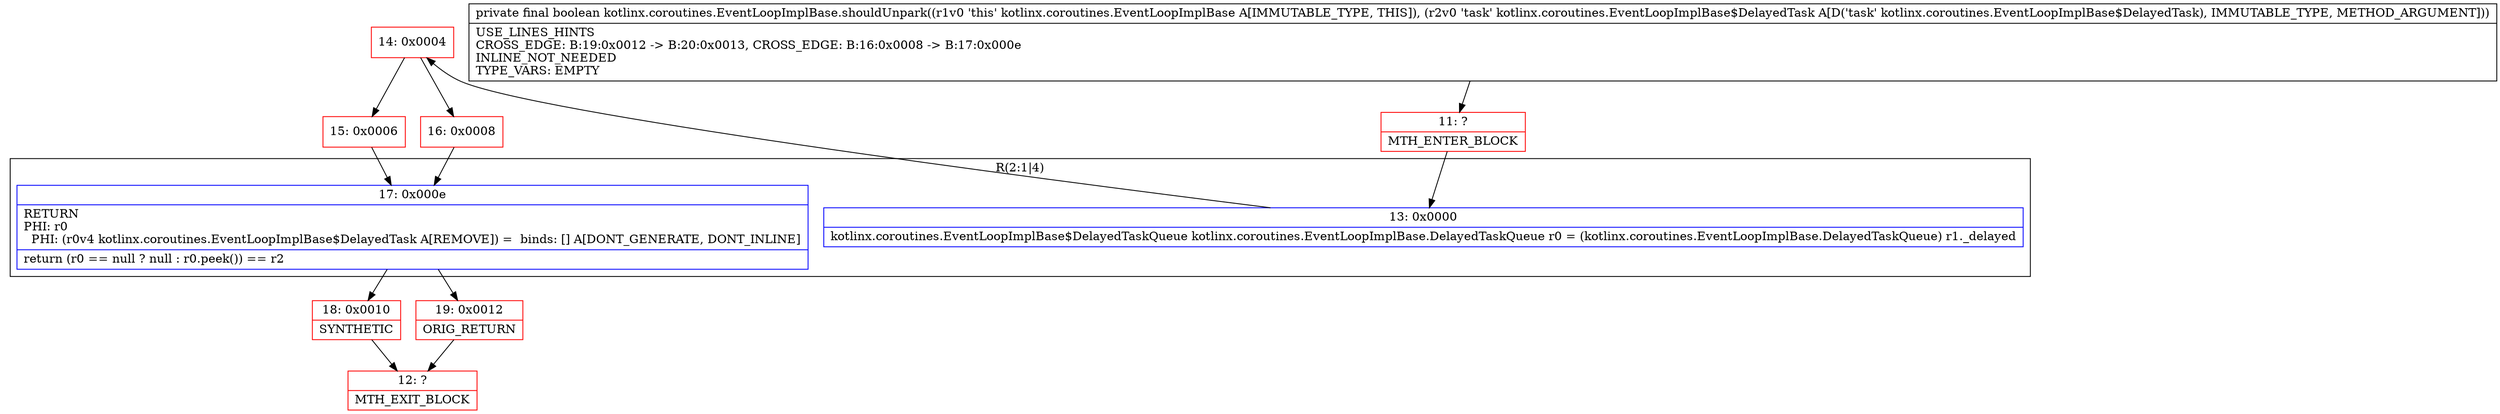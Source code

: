digraph "CFG forkotlinx.coroutines.EventLoopImplBase.shouldUnpark(Lkotlinx\/coroutines\/EventLoopImplBase$DelayedTask;)Z" {
subgraph cluster_Region_134406855 {
label = "R(2:1|4)";
node [shape=record,color=blue];
Node_13 [shape=record,label="{13\:\ 0x0000|kotlinx.coroutines.EventLoopImplBase$DelayedTaskQueue kotlinx.coroutines.EventLoopImplBase.DelayedTaskQueue r0 = (kotlinx.coroutines.EventLoopImplBase.DelayedTaskQueue) r1._delayed\l}"];
Node_17 [shape=record,label="{17\:\ 0x000e|RETURN\lPHI: r0 \l  PHI: (r0v4 kotlinx.coroutines.EventLoopImplBase$DelayedTask A[REMOVE]) =  binds: [] A[DONT_GENERATE, DONT_INLINE]\l|return (r0 == null ? null : r0.peek()) == r2\l}"];
}
Node_11 [shape=record,color=red,label="{11\:\ ?|MTH_ENTER_BLOCK\l}"];
Node_14 [shape=record,color=red,label="{14\:\ 0x0004}"];
Node_15 [shape=record,color=red,label="{15\:\ 0x0006}"];
Node_18 [shape=record,color=red,label="{18\:\ 0x0010|SYNTHETIC\l}"];
Node_12 [shape=record,color=red,label="{12\:\ ?|MTH_EXIT_BLOCK\l}"];
Node_19 [shape=record,color=red,label="{19\:\ 0x0012|ORIG_RETURN\l}"];
Node_16 [shape=record,color=red,label="{16\:\ 0x0008}"];
MethodNode[shape=record,label="{private final boolean kotlinx.coroutines.EventLoopImplBase.shouldUnpark((r1v0 'this' kotlinx.coroutines.EventLoopImplBase A[IMMUTABLE_TYPE, THIS]), (r2v0 'task' kotlinx.coroutines.EventLoopImplBase$DelayedTask A[D('task' kotlinx.coroutines.EventLoopImplBase$DelayedTask), IMMUTABLE_TYPE, METHOD_ARGUMENT]))  | USE_LINES_HINTS\lCROSS_EDGE: B:19:0x0012 \-\> B:20:0x0013, CROSS_EDGE: B:16:0x0008 \-\> B:17:0x000e\lINLINE_NOT_NEEDED\lTYPE_VARS: EMPTY\l}"];
MethodNode -> Node_11;Node_13 -> Node_14;
Node_17 -> Node_18;
Node_17 -> Node_19;
Node_11 -> Node_13;
Node_14 -> Node_15;
Node_14 -> Node_16;
Node_15 -> Node_17;
Node_18 -> Node_12;
Node_19 -> Node_12;
Node_16 -> Node_17;
}

